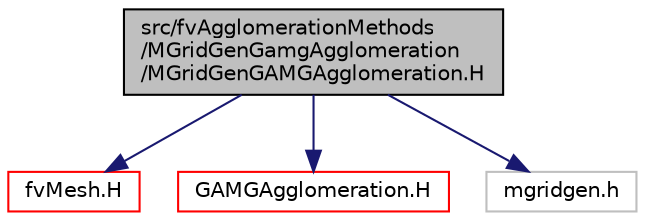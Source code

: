 digraph "src/fvAgglomerationMethods/MGridGenGamgAgglomeration/MGridGenGAMGAgglomeration.H"
{
  bgcolor="transparent";
  edge [fontname="Helvetica",fontsize="10",labelfontname="Helvetica",labelfontsize="10"];
  node [fontname="Helvetica",fontsize="10",shape=record];
  Node1 [label="src/fvAgglomerationMethods\l/MGridGenGamgAgglomeration\l/MGridGenGAMGAgglomeration.H",height=0.2,width=0.4,color="black", fillcolor="grey75", style="filled", fontcolor="black"];
  Node1 -> Node2 [color="midnightblue",fontsize="10",style="solid",fontname="Helvetica"];
  Node2 [label="fvMesh.H",height=0.2,width=0.4,color="red",URL="$a06042.html"];
  Node1 -> Node3 [color="midnightblue",fontsize="10",style="solid",fontname="Helvetica"];
  Node3 [label="GAMGAgglomeration.H",height=0.2,width=0.4,color="red",URL="$a08685.html"];
  Node1 -> Node4 [color="midnightblue",fontsize="10",style="solid",fontname="Helvetica"];
  Node4 [label="mgridgen.h",height=0.2,width=0.4,color="grey75"];
}
